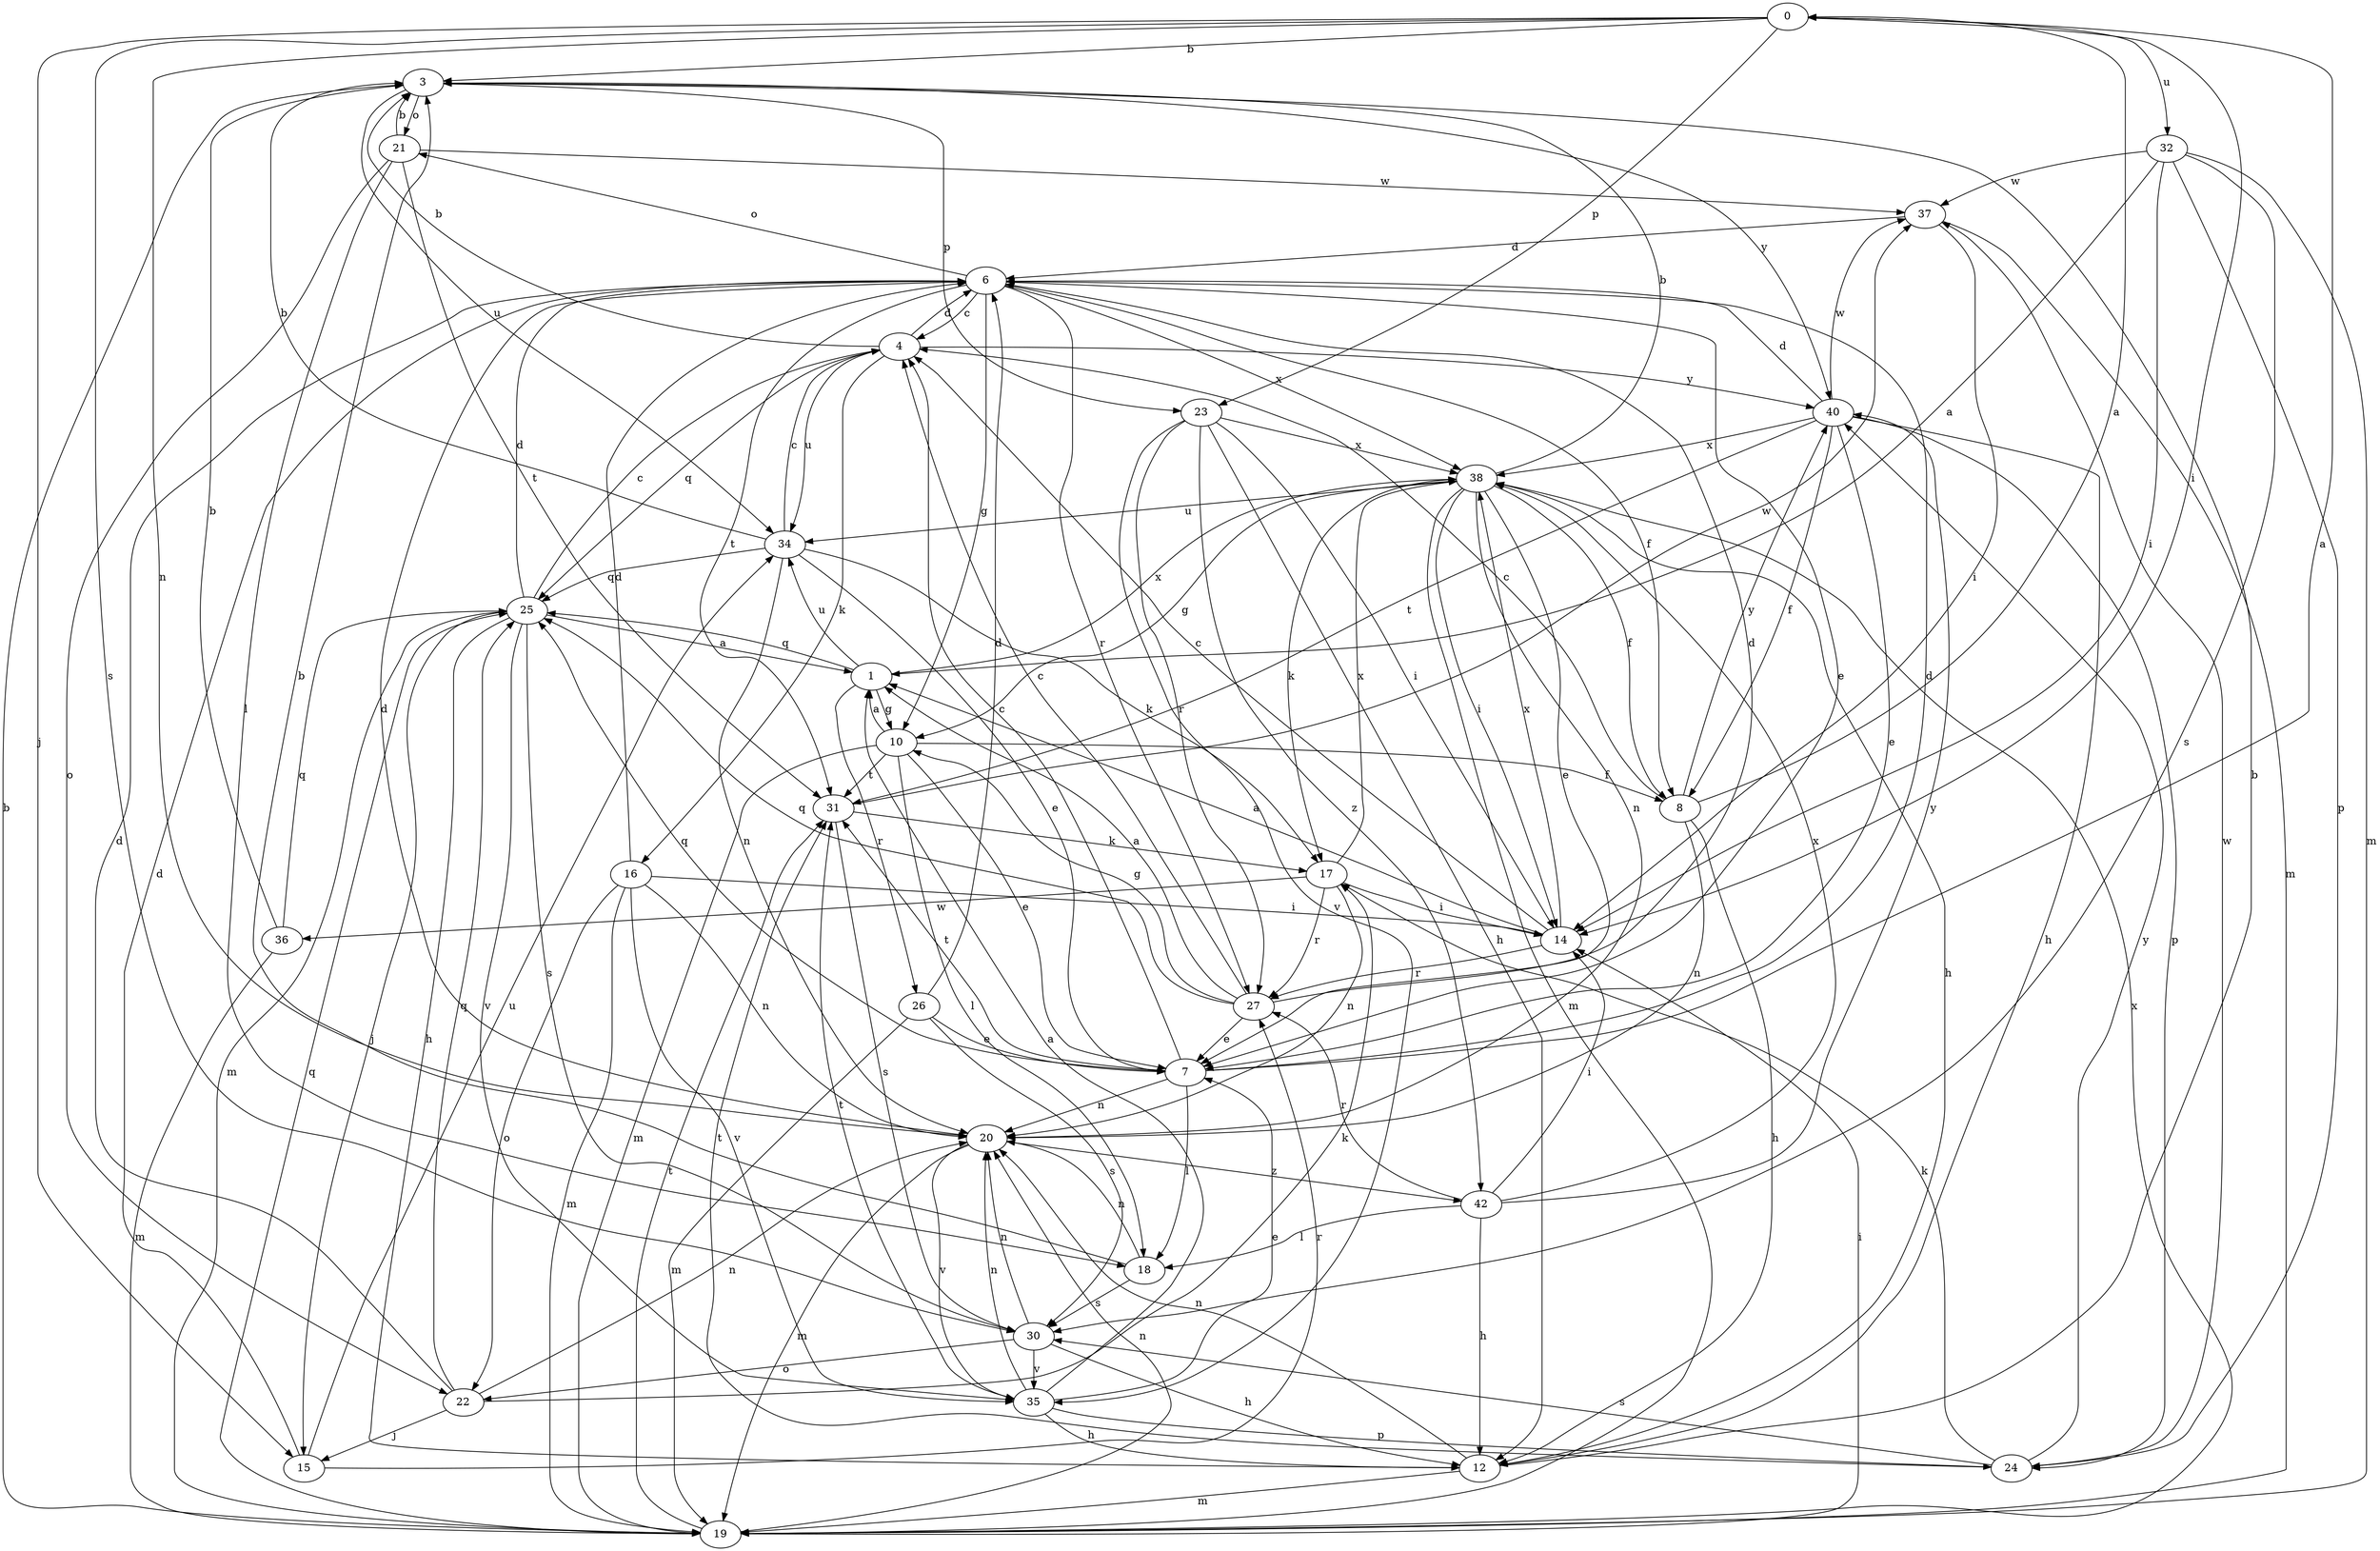 strict digraph  {
0;
1;
3;
4;
6;
7;
8;
10;
12;
14;
15;
16;
17;
18;
19;
20;
21;
22;
23;
24;
25;
26;
27;
30;
31;
32;
34;
35;
36;
37;
38;
40;
42;
0 -> 3  [label=b];
0 -> 14  [label=i];
0 -> 15  [label=j];
0 -> 20  [label=n];
0 -> 23  [label=p];
0 -> 30  [label=s];
0 -> 32  [label=u];
1 -> 10  [label=g];
1 -> 25  [label=q];
1 -> 26  [label=r];
1 -> 34  [label=u];
1 -> 38  [label=x];
3 -> 21  [label=o];
3 -> 23  [label=p];
3 -> 34  [label=u];
3 -> 40  [label=y];
4 -> 3  [label=b];
4 -> 6  [label=d];
4 -> 16  [label=k];
4 -> 25  [label=q];
4 -> 34  [label=u];
4 -> 40  [label=y];
6 -> 4  [label=c];
6 -> 7  [label=e];
6 -> 8  [label=f];
6 -> 10  [label=g];
6 -> 21  [label=o];
6 -> 27  [label=r];
6 -> 31  [label=t];
6 -> 38  [label=x];
7 -> 0  [label=a];
7 -> 4  [label=c];
7 -> 6  [label=d];
7 -> 18  [label=l];
7 -> 20  [label=n];
7 -> 25  [label=q];
7 -> 31  [label=t];
8 -> 0  [label=a];
8 -> 4  [label=c];
8 -> 12  [label=h];
8 -> 20  [label=n];
8 -> 40  [label=y];
10 -> 1  [label=a];
10 -> 7  [label=e];
10 -> 8  [label=f];
10 -> 18  [label=l];
10 -> 19  [label=m];
10 -> 31  [label=t];
12 -> 3  [label=b];
12 -> 19  [label=m];
12 -> 20  [label=n];
14 -> 1  [label=a];
14 -> 4  [label=c];
14 -> 27  [label=r];
14 -> 38  [label=x];
15 -> 6  [label=d];
15 -> 27  [label=r];
15 -> 34  [label=u];
16 -> 6  [label=d];
16 -> 14  [label=i];
16 -> 19  [label=m];
16 -> 20  [label=n];
16 -> 22  [label=o];
16 -> 35  [label=v];
17 -> 14  [label=i];
17 -> 20  [label=n];
17 -> 27  [label=r];
17 -> 36  [label=w];
17 -> 38  [label=x];
18 -> 3  [label=b];
18 -> 20  [label=n];
18 -> 30  [label=s];
19 -> 3  [label=b];
19 -> 14  [label=i];
19 -> 20  [label=n];
19 -> 25  [label=q];
19 -> 31  [label=t];
19 -> 38  [label=x];
20 -> 6  [label=d];
20 -> 19  [label=m];
20 -> 35  [label=v];
20 -> 42  [label=z];
21 -> 3  [label=b];
21 -> 18  [label=l];
21 -> 22  [label=o];
21 -> 31  [label=t];
21 -> 37  [label=w];
22 -> 6  [label=d];
22 -> 15  [label=j];
22 -> 17  [label=k];
22 -> 20  [label=n];
22 -> 25  [label=q];
23 -> 12  [label=h];
23 -> 14  [label=i];
23 -> 27  [label=r];
23 -> 35  [label=v];
23 -> 38  [label=x];
23 -> 42  [label=z];
24 -> 17  [label=k];
24 -> 30  [label=s];
24 -> 31  [label=t];
24 -> 37  [label=w];
24 -> 40  [label=y];
25 -> 1  [label=a];
25 -> 4  [label=c];
25 -> 6  [label=d];
25 -> 12  [label=h];
25 -> 15  [label=j];
25 -> 19  [label=m];
25 -> 30  [label=s];
25 -> 35  [label=v];
26 -> 6  [label=d];
26 -> 7  [label=e];
26 -> 19  [label=m];
26 -> 30  [label=s];
27 -> 1  [label=a];
27 -> 4  [label=c];
27 -> 6  [label=d];
27 -> 7  [label=e];
27 -> 10  [label=g];
27 -> 25  [label=q];
30 -> 12  [label=h];
30 -> 20  [label=n];
30 -> 22  [label=o];
30 -> 35  [label=v];
31 -> 17  [label=k];
31 -> 30  [label=s];
31 -> 37  [label=w];
32 -> 1  [label=a];
32 -> 14  [label=i];
32 -> 19  [label=m];
32 -> 24  [label=p];
32 -> 30  [label=s];
32 -> 37  [label=w];
34 -> 3  [label=b];
34 -> 4  [label=c];
34 -> 7  [label=e];
34 -> 17  [label=k];
34 -> 20  [label=n];
34 -> 25  [label=q];
35 -> 1  [label=a];
35 -> 7  [label=e];
35 -> 12  [label=h];
35 -> 20  [label=n];
35 -> 24  [label=p];
35 -> 31  [label=t];
36 -> 3  [label=b];
36 -> 19  [label=m];
36 -> 25  [label=q];
37 -> 6  [label=d];
37 -> 14  [label=i];
37 -> 19  [label=m];
38 -> 3  [label=b];
38 -> 7  [label=e];
38 -> 8  [label=f];
38 -> 10  [label=g];
38 -> 12  [label=h];
38 -> 14  [label=i];
38 -> 17  [label=k];
38 -> 19  [label=m];
38 -> 20  [label=n];
38 -> 34  [label=u];
40 -> 6  [label=d];
40 -> 7  [label=e];
40 -> 8  [label=f];
40 -> 12  [label=h];
40 -> 24  [label=p];
40 -> 31  [label=t];
40 -> 37  [label=w];
40 -> 38  [label=x];
42 -> 12  [label=h];
42 -> 14  [label=i];
42 -> 18  [label=l];
42 -> 27  [label=r];
42 -> 38  [label=x];
42 -> 40  [label=y];
}
